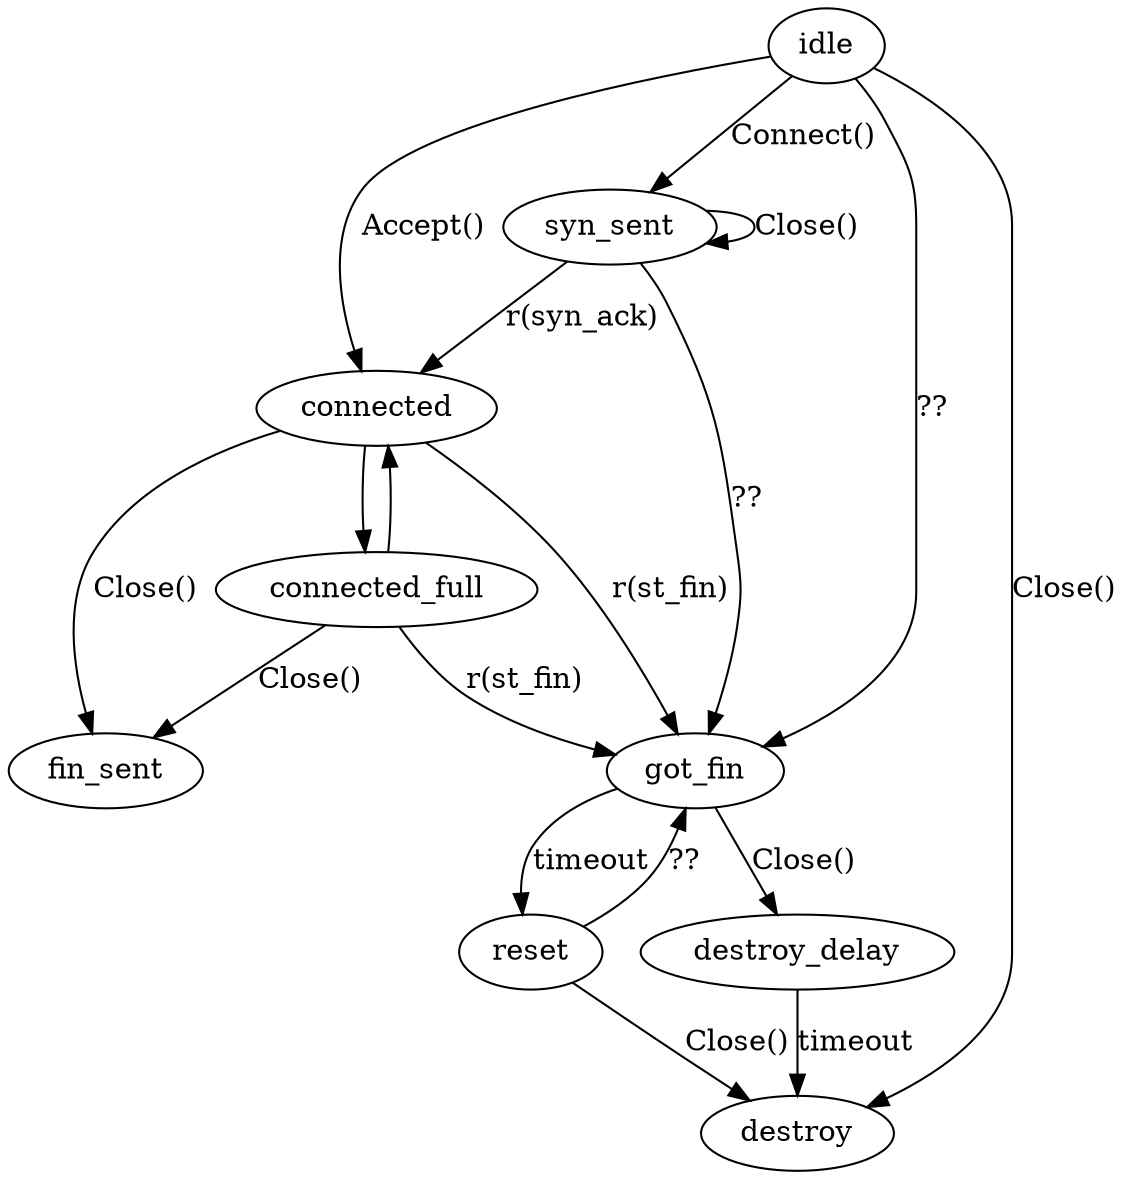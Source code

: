 digraph {
	/* Initialization */
	idle -> syn_sent [label="Connect()"];
	syn_sent -> connected [label="r(syn_ack)"];
	idle -> connected [label="Accept()"];
	/* Close */
	idle -> destroy [label="Close()"];
	syn_sent -> syn_sent [label="Close()"];
	connected -> fin_sent [label="Close()"];
	connected_full -> fin_sent [label="Close()"];
	got_fin -> destroy_delay [label="Close()"];
	reset -> destroy [label="Close()"];
	/* Connection SendBuf overflow */
	connected -> connected_full;
	connected_full -> connected;
	/* Destroy */
	destroy_delay -> destroy [label="timeout"];
	got_fin -> reset [label="timeout"];
	/* Finailization */
	connected -> got_fin [label="r(st_fin)"];
	connected_full -> got_fin [label="r(st_fin)"];
	syn_sent -> got_fin [label="??"];
	idle     -> got_fin [label="??"];
	reset    -> got_fin [label="??"];

	
}
